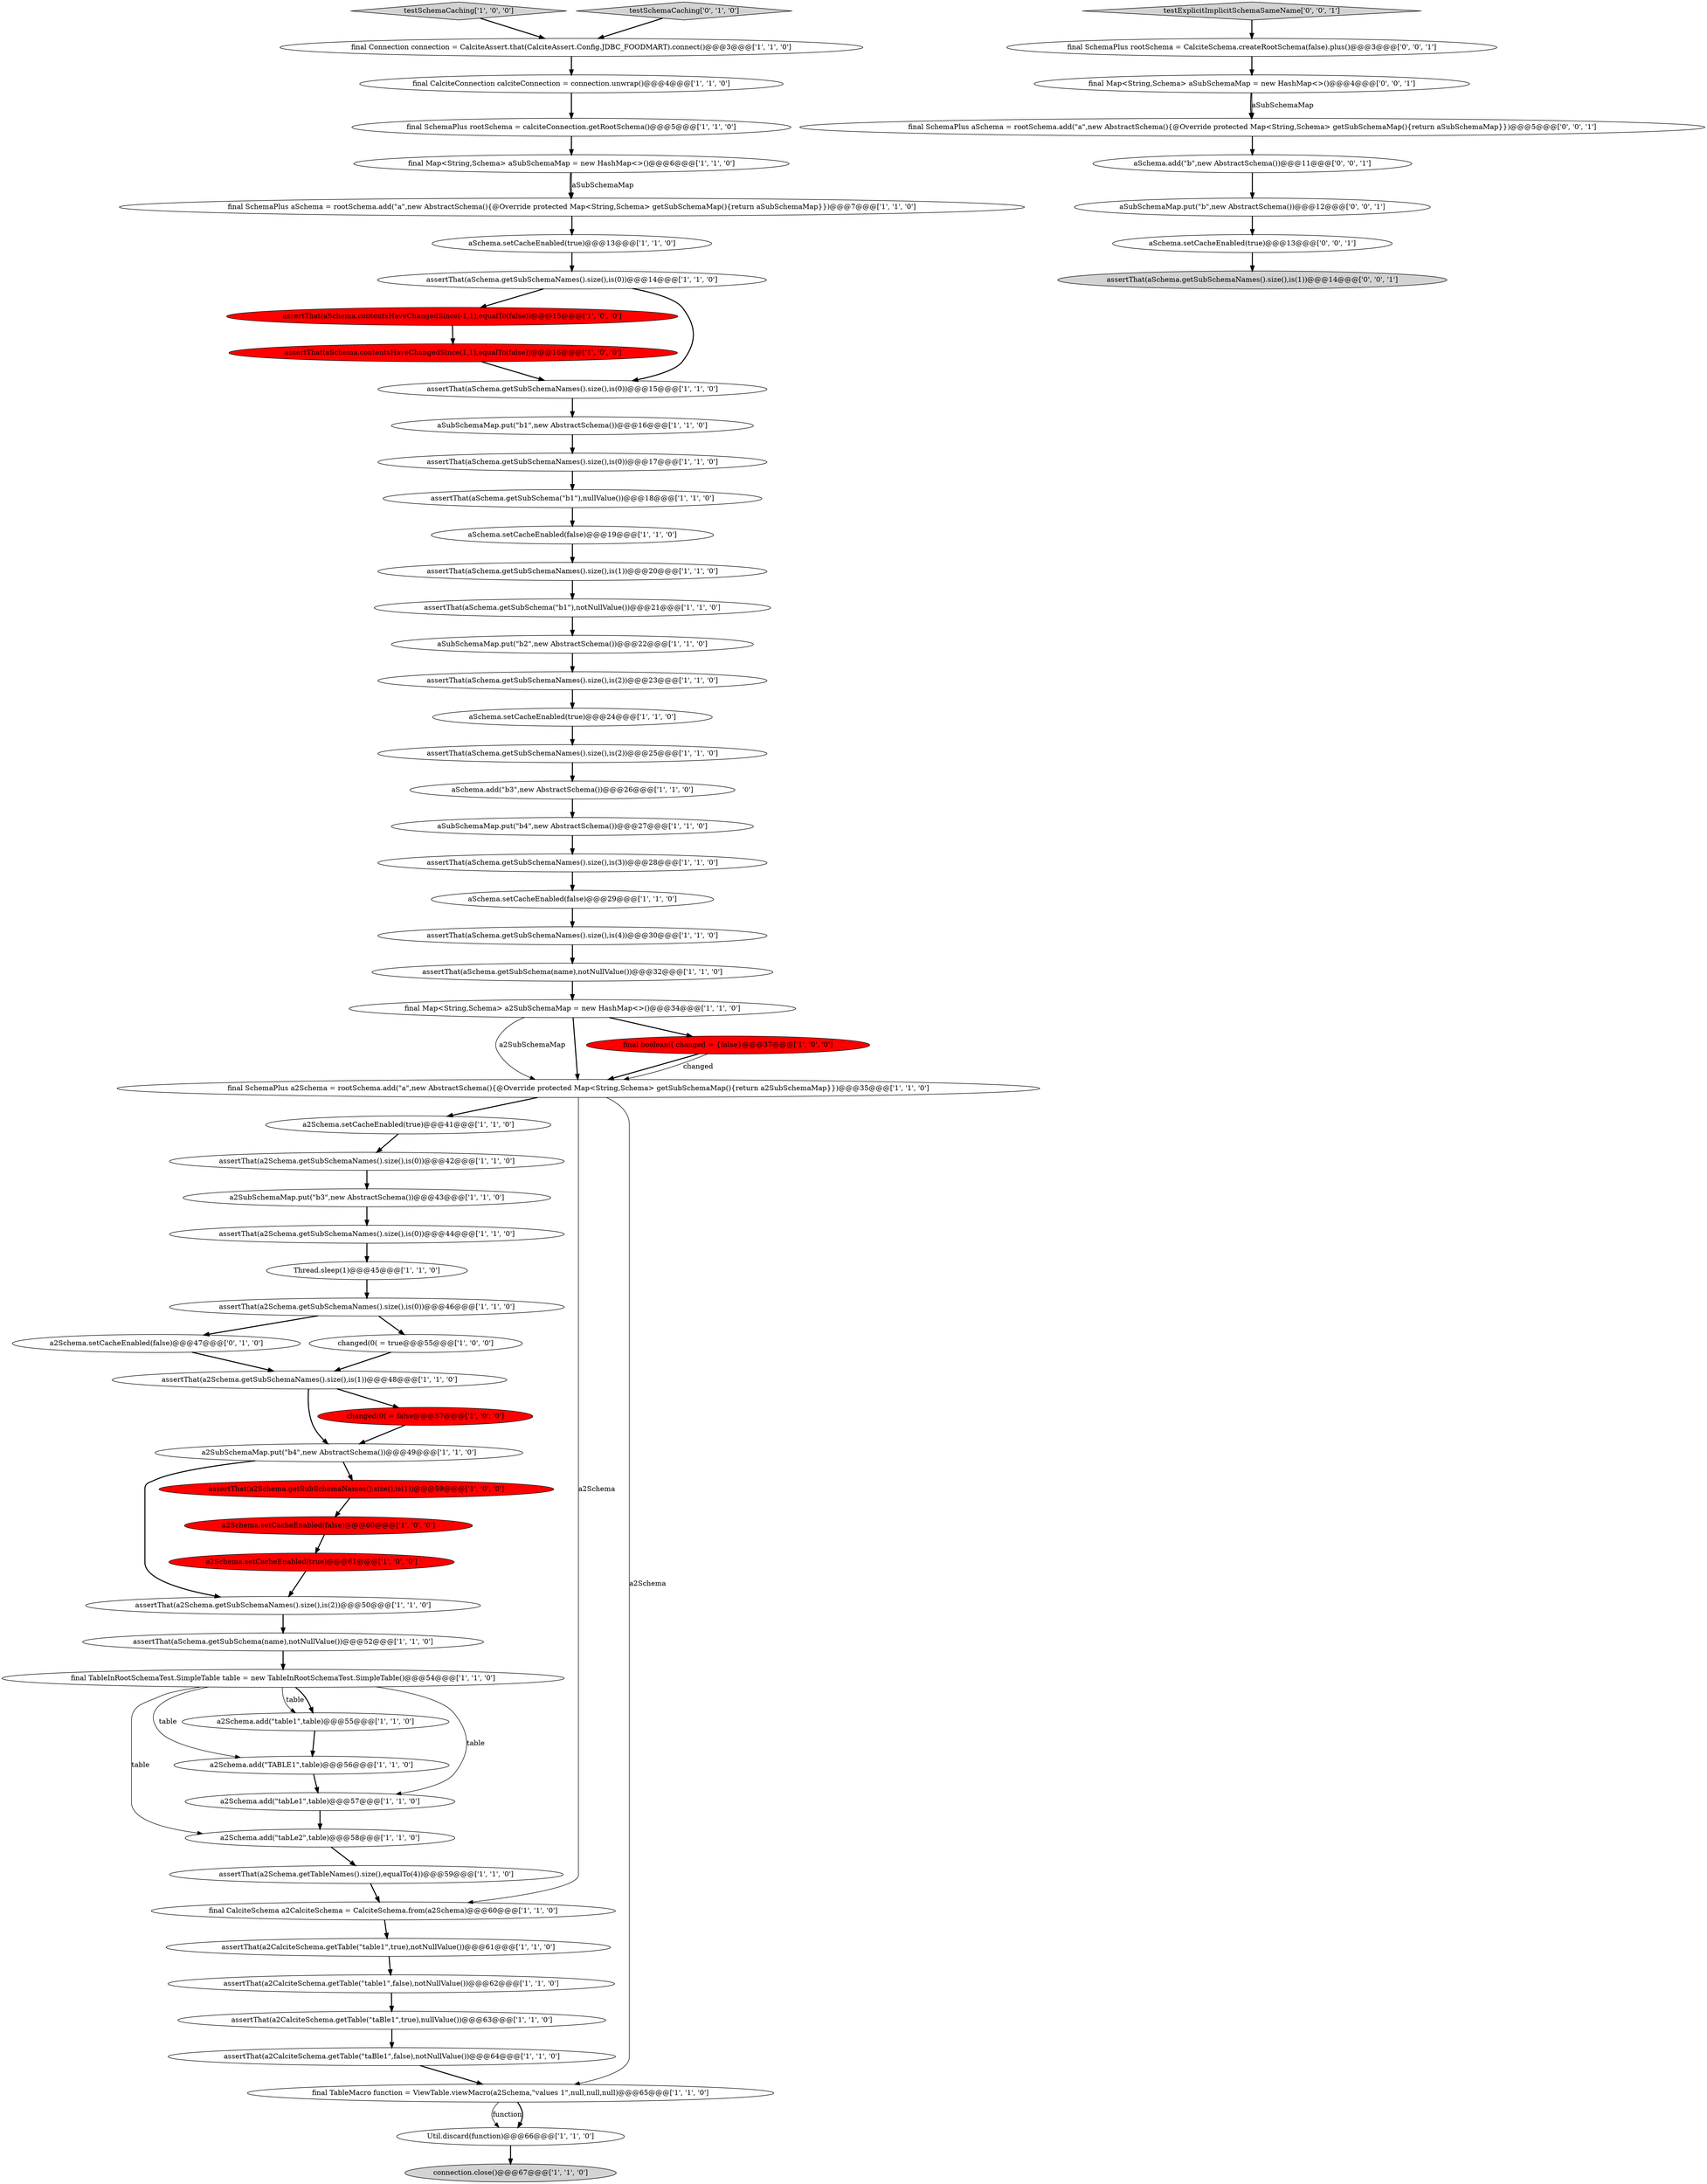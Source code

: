 digraph {
38 [style = filled, label = "aSubSchemaMap.put(\"b1\",new AbstractSchema())@@@16@@@['1', '1', '0']", fillcolor = white, shape = ellipse image = "AAA0AAABBB1BBB"];
67 [style = filled, label = "final SchemaPlus rootSchema = CalciteSchema.createRootSchema(false).plus()@@@3@@@['0', '0', '1']", fillcolor = white, shape = ellipse image = "AAA0AAABBB3BBB"];
68 [style = filled, label = "aSchema.setCacheEnabled(true)@@@13@@@['0', '0', '1']", fillcolor = white, shape = ellipse image = "AAA0AAABBB3BBB"];
8 [style = filled, label = "final SchemaPlus rootSchema = calciteConnection.getRootSchema()@@@5@@@['1', '1', '0']", fillcolor = white, shape = ellipse image = "AAA0AAABBB1BBB"];
10 [style = filled, label = "assertThat(aSchema.getSubSchemaNames().size(),is(2))@@@23@@@['1', '1', '0']", fillcolor = white, shape = ellipse image = "AAA0AAABBB1BBB"];
23 [style = filled, label = "assertThat(a2Schema.getSubSchemaNames().size(),is(0))@@@42@@@['1', '1', '0']", fillcolor = white, shape = ellipse image = "AAA0AAABBB1BBB"];
49 [style = filled, label = "testSchemaCaching['1', '0', '0']", fillcolor = lightgray, shape = diamond image = "AAA0AAABBB1BBB"];
19 [style = filled, label = "assertThat(a2Schema.getSubSchemaNames().size(),is(2))@@@50@@@['1', '1', '0']", fillcolor = white, shape = ellipse image = "AAA0AAABBB1BBB"];
47 [style = filled, label = "assertThat(a2CalciteSchema.getTable(\"taBle1\",false),notNullValue())@@@64@@@['1', '1', '0']", fillcolor = white, shape = ellipse image = "AAA0AAABBB1BBB"];
59 [style = filled, label = "testSchemaCaching['0', '1', '0']", fillcolor = lightgray, shape = diamond image = "AAA0AAABBB2BBB"];
3 [style = filled, label = "a2SubSchemaMap.put(\"b4\",new AbstractSchema())@@@49@@@['1', '1', '0']", fillcolor = white, shape = ellipse image = "AAA0AAABBB1BBB"];
2 [style = filled, label = "final Map<String,Schema> a2SubSchemaMap = new HashMap<>()@@@34@@@['1', '1', '0']", fillcolor = white, shape = ellipse image = "AAA0AAABBB1BBB"];
39 [style = filled, label = "a2Schema.setCacheEnabled(true)@@@41@@@['1', '1', '0']", fillcolor = white, shape = ellipse image = "AAA0AAABBB1BBB"];
43 [style = filled, label = "assertThat(aSchema.contentsHaveChangedSince(-1,1),equalTo(false))@@@15@@@['1', '0', '0']", fillcolor = red, shape = ellipse image = "AAA1AAABBB1BBB"];
21 [style = filled, label = "assertThat(aSchema.getSubSchemaNames().size(),is(0))@@@15@@@['1', '1', '0']", fillcolor = white, shape = ellipse image = "AAA0AAABBB1BBB"];
32 [style = filled, label = "assertThat(a2Schema.getSubSchemaNames().size(),is(1))@@@48@@@['1', '1', '0']", fillcolor = white, shape = ellipse image = "AAA0AAABBB1BBB"];
42 [style = filled, label = "aSchema.setCacheEnabled(true)@@@24@@@['1', '1', '0']", fillcolor = white, shape = ellipse image = "AAA0AAABBB1BBB"];
36 [style = filled, label = "final CalciteConnection calciteConnection = connection.unwrap()@@@4@@@['1', '1', '0']", fillcolor = white, shape = ellipse image = "AAA0AAABBB1BBB"];
12 [style = filled, label = "final CalciteSchema a2CalciteSchema = CalciteSchema.from(a2Schema)@@@60@@@['1', '1', '0']", fillcolor = white, shape = ellipse image = "AAA0AAABBB1BBB"];
25 [style = filled, label = "assertThat(aSchema.getSubSchemaNames().size(),is(0))@@@17@@@['1', '1', '0']", fillcolor = white, shape = ellipse image = "AAA0AAABBB1BBB"];
63 [style = filled, label = "assertThat(aSchema.getSubSchemaNames().size(),is(1))@@@14@@@['0', '0', '1']", fillcolor = lightgray, shape = ellipse image = "AAA0AAABBB3BBB"];
26 [style = filled, label = "assertThat(a2CalciteSchema.getTable(\"taBle1\",true),nullValue())@@@63@@@['1', '1', '0']", fillcolor = white, shape = ellipse image = "AAA0AAABBB1BBB"];
1 [style = filled, label = "assertThat(aSchema.getSubSchema(name),notNullValue())@@@52@@@['1', '1', '0']", fillcolor = white, shape = ellipse image = "AAA0AAABBB1BBB"];
17 [style = filled, label = "a2Schema.add(\"tabLe2\",table)@@@58@@@['1', '1', '0']", fillcolor = white, shape = ellipse image = "AAA0AAABBB1BBB"];
24 [style = filled, label = "assertThat(aSchema.getSubSchemaNames().size(),is(3))@@@28@@@['1', '1', '0']", fillcolor = white, shape = ellipse image = "AAA0AAABBB1BBB"];
53 [style = filled, label = "assertThat(a2Schema.getSubSchemaNames().size(),is(1))@@@59@@@['1', '0', '0']", fillcolor = red, shape = ellipse image = "AAA1AAABBB1BBB"];
27 [style = filled, label = "final Connection connection = CalciteAssert.that(CalciteAssert.Config.JDBC_FOODMART).connect()@@@3@@@['1', '1', '0']", fillcolor = white, shape = ellipse image = "AAA0AAABBB1BBB"];
45 [style = filled, label = "assertThat(aSchema.contentsHaveChangedSince(1,1),equalTo(false))@@@16@@@['1', '0', '0']", fillcolor = red, shape = ellipse image = "AAA1AAABBB1BBB"];
13 [style = filled, label = "a2Schema.add(\"TABLE1\",table)@@@56@@@['1', '1', '0']", fillcolor = white, shape = ellipse image = "AAA0AAABBB1BBB"];
62 [style = filled, label = "final Map<String,Schema> aSubSchemaMap = new HashMap<>()@@@4@@@['0', '0', '1']", fillcolor = white, shape = ellipse image = "AAA0AAABBB3BBB"];
31 [style = filled, label = "assertThat(aSchema.getSubSchemaNames().size(),is(1))@@@20@@@['1', '1', '0']", fillcolor = white, shape = ellipse image = "AAA0AAABBB1BBB"];
37 [style = filled, label = "aSchema.setCacheEnabled(false)@@@19@@@['1', '1', '0']", fillcolor = white, shape = ellipse image = "AAA0AAABBB1BBB"];
48 [style = filled, label = "assertThat(a2Schema.getSubSchemaNames().size(),is(0))@@@46@@@['1', '1', '0']", fillcolor = white, shape = ellipse image = "AAA0AAABBB1BBB"];
56 [style = filled, label = "assertThat(a2CalciteSchema.getTable(\"table1\",true),notNullValue())@@@61@@@['1', '1', '0']", fillcolor = white, shape = ellipse image = "AAA0AAABBB1BBB"];
5 [style = filled, label = "Thread.sleep(1)@@@45@@@['1', '1', '0']", fillcolor = white, shape = ellipse image = "AAA0AAABBB1BBB"];
11 [style = filled, label = "aSchema.add(\"b3\",new AbstractSchema())@@@26@@@['1', '1', '0']", fillcolor = white, shape = ellipse image = "AAA0AAABBB1BBB"];
41 [style = filled, label = "a2Schema.setCacheEnabled(true)@@@61@@@['1', '0', '0']", fillcolor = red, shape = ellipse image = "AAA1AAABBB1BBB"];
14 [style = filled, label = "assertThat(a2Schema.getSubSchemaNames().size(),is(0))@@@44@@@['1', '1', '0']", fillcolor = white, shape = ellipse image = "AAA0AAABBB1BBB"];
15 [style = filled, label = "a2Schema.setCacheEnabled(false)@@@60@@@['1', '0', '0']", fillcolor = red, shape = ellipse image = "AAA1AAABBB1BBB"];
50 [style = filled, label = "assertThat(aSchema.getSubSchema(\"b1\"),nullValue())@@@18@@@['1', '1', '0']", fillcolor = white, shape = ellipse image = "AAA0AAABBB1BBB"];
55 [style = filled, label = "final SchemaPlus a2Schema = rootSchema.add(\"a\",new AbstractSchema(){@Override protected Map<String,Schema> getSubSchemaMap(){return a2SubSchemaMap}})@@@35@@@['1', '1', '0']", fillcolor = white, shape = ellipse image = "AAA0AAABBB1BBB"];
64 [style = filled, label = "final SchemaPlus aSchema = rootSchema.add(\"a\",new AbstractSchema(){@Override protected Map<String,Schema> getSubSchemaMap(){return aSubSchemaMap}})@@@5@@@['0', '0', '1']", fillcolor = white, shape = ellipse image = "AAA0AAABBB3BBB"];
46 [style = filled, label = "assertThat(aSchema.getSubSchema(\"b1\"),notNullValue())@@@21@@@['1', '1', '0']", fillcolor = white, shape = ellipse image = "AAA0AAABBB1BBB"];
4 [style = filled, label = "assertThat(a2Schema.getTableNames().size(),equalTo(4))@@@59@@@['1', '1', '0']", fillcolor = white, shape = ellipse image = "AAA0AAABBB1BBB"];
35 [style = filled, label = "aSubSchemaMap.put(\"b2\",new AbstractSchema())@@@22@@@['1', '1', '0']", fillcolor = white, shape = ellipse image = "AAA0AAABBB1BBB"];
29 [style = filled, label = "aSchema.setCacheEnabled(false)@@@29@@@['1', '1', '0']", fillcolor = white, shape = ellipse image = "AAA0AAABBB1BBB"];
0 [style = filled, label = "assertThat(a2CalciteSchema.getTable(\"table1\",false),notNullValue())@@@62@@@['1', '1', '0']", fillcolor = white, shape = ellipse image = "AAA0AAABBB1BBB"];
61 [style = filled, label = "aSchema.add(\"b\",new AbstractSchema())@@@11@@@['0', '0', '1']", fillcolor = white, shape = ellipse image = "AAA0AAABBB3BBB"];
30 [style = filled, label = "final SchemaPlus aSchema = rootSchema.add(\"a\",new AbstractSchema(){@Override protected Map<String,Schema> getSubSchemaMap(){return aSubSchemaMap}})@@@7@@@['1', '1', '0']", fillcolor = white, shape = ellipse image = "AAA0AAABBB1BBB"];
34 [style = filled, label = "a2Schema.add(\"table1\",table)@@@55@@@['1', '1', '0']", fillcolor = white, shape = ellipse image = "AAA0AAABBB1BBB"];
22 [style = filled, label = "a2SubSchemaMap.put(\"b3\",new AbstractSchema())@@@43@@@['1', '1', '0']", fillcolor = white, shape = ellipse image = "AAA0AAABBB1BBB"];
58 [style = filled, label = "final boolean(( changed = {false}@@@37@@@['1', '0', '0']", fillcolor = red, shape = ellipse image = "AAA1AAABBB1BBB"];
60 [style = filled, label = "a2Schema.setCacheEnabled(false)@@@47@@@['0', '1', '0']", fillcolor = white, shape = ellipse image = "AAA0AAABBB2BBB"];
9 [style = filled, label = "changed(0( = false@@@57@@@['1', '0', '0']", fillcolor = red, shape = ellipse image = "AAA1AAABBB1BBB"];
20 [style = filled, label = "final TableMacro function = ViewTable.viewMacro(a2Schema,\"values 1\",null,null,null)@@@65@@@['1', '1', '0']", fillcolor = white, shape = ellipse image = "AAA0AAABBB1BBB"];
57 [style = filled, label = "connection.close()@@@67@@@['1', '1', '0']", fillcolor = lightgray, shape = ellipse image = "AAA0AAABBB1BBB"];
18 [style = filled, label = "assertThat(aSchema.getSubSchemaNames().size(),is(2))@@@25@@@['1', '1', '0']", fillcolor = white, shape = ellipse image = "AAA0AAABBB1BBB"];
6 [style = filled, label = "assertThat(aSchema.getSubSchema(name),notNullValue())@@@32@@@['1', '1', '0']", fillcolor = white, shape = ellipse image = "AAA0AAABBB1BBB"];
33 [style = filled, label = "assertThat(aSchema.getSubSchemaNames().size(),is(0))@@@14@@@['1', '1', '0']", fillcolor = white, shape = ellipse image = "AAA0AAABBB1BBB"];
40 [style = filled, label = "changed(0( = true@@@55@@@['1', '0', '0']", fillcolor = white, shape = ellipse image = "AAA0AAABBB1BBB"];
52 [style = filled, label = "assertThat(aSchema.getSubSchemaNames().size(),is(4))@@@30@@@['1', '1', '0']", fillcolor = white, shape = ellipse image = "AAA0AAABBB1BBB"];
65 [style = filled, label = "testExplicitImplicitSchemaSameName['0', '0', '1']", fillcolor = lightgray, shape = diamond image = "AAA0AAABBB3BBB"];
7 [style = filled, label = "a2Schema.add(\"tabLe1\",table)@@@57@@@['1', '1', '0']", fillcolor = white, shape = ellipse image = "AAA0AAABBB1BBB"];
51 [style = filled, label = "Util.discard(function)@@@66@@@['1', '1', '0']", fillcolor = white, shape = ellipse image = "AAA0AAABBB1BBB"];
66 [style = filled, label = "aSubSchemaMap.put(\"b\",new AbstractSchema())@@@12@@@['0', '0', '1']", fillcolor = white, shape = ellipse image = "AAA0AAABBB3BBB"];
16 [style = filled, label = "aSchema.setCacheEnabled(true)@@@13@@@['1', '1', '0']", fillcolor = white, shape = ellipse image = "AAA0AAABBB1BBB"];
28 [style = filled, label = "aSubSchemaMap.put(\"b4\",new AbstractSchema())@@@27@@@['1', '1', '0']", fillcolor = white, shape = ellipse image = "AAA0AAABBB1BBB"];
54 [style = filled, label = "final Map<String,Schema> aSubSchemaMap = new HashMap<>()@@@6@@@['1', '1', '0']", fillcolor = white, shape = ellipse image = "AAA0AAABBB1BBB"];
44 [style = filled, label = "final TableInRootSchemaTest.SimpleTable table = new TableInRootSchemaTest.SimpleTable()@@@54@@@['1', '1', '0']", fillcolor = white, shape = ellipse image = "AAA0AAABBB1BBB"];
11->28 [style = bold, label=""];
59->27 [style = bold, label=""];
42->18 [style = bold, label=""];
44->34 [style = solid, label="table"];
61->66 [style = bold, label=""];
27->36 [style = bold, label=""];
65->67 [style = bold, label=""];
7->17 [style = bold, label=""];
0->26 [style = bold, label=""];
1->44 [style = bold, label=""];
41->19 [style = bold, label=""];
44->13 [style = solid, label="table"];
50->37 [style = bold, label=""];
68->63 [style = bold, label=""];
18->11 [style = bold, label=""];
34->13 [style = bold, label=""];
66->68 [style = bold, label=""];
44->17 [style = solid, label="table"];
26->47 [style = bold, label=""];
60->32 [style = bold, label=""];
54->30 [style = bold, label=""];
56->0 [style = bold, label=""];
55->20 [style = solid, label="a2Schema"];
24->29 [style = bold, label=""];
49->27 [style = bold, label=""];
2->58 [style = bold, label=""];
58->55 [style = bold, label=""];
48->60 [style = bold, label=""];
55->39 [style = bold, label=""];
62->64 [style = bold, label=""];
20->51 [style = solid, label="function"];
62->64 [style = solid, label="aSubSchemaMap"];
58->55 [style = solid, label="changed"];
48->40 [style = bold, label=""];
43->45 [style = bold, label=""];
29->52 [style = bold, label=""];
3->53 [style = bold, label=""];
21->38 [style = bold, label=""];
67->62 [style = bold, label=""];
6->2 [style = bold, label=""];
2->55 [style = solid, label="a2SubSchemaMap"];
32->9 [style = bold, label=""];
55->12 [style = solid, label="a2Schema"];
19->1 [style = bold, label=""];
54->30 [style = solid, label="aSubSchemaMap"];
23->22 [style = bold, label=""];
10->42 [style = bold, label=""];
3->19 [style = bold, label=""];
37->31 [style = bold, label=""];
16->33 [style = bold, label=""];
12->56 [style = bold, label=""];
13->7 [style = bold, label=""];
20->51 [style = bold, label=""];
39->23 [style = bold, label=""];
33->43 [style = bold, label=""];
47->20 [style = bold, label=""];
46->35 [style = bold, label=""];
52->6 [style = bold, label=""];
44->34 [style = bold, label=""];
40->32 [style = bold, label=""];
5->48 [style = bold, label=""];
36->8 [style = bold, label=""];
38->25 [style = bold, label=""];
28->24 [style = bold, label=""];
9->3 [style = bold, label=""];
45->21 [style = bold, label=""];
53->15 [style = bold, label=""];
15->41 [style = bold, label=""];
35->10 [style = bold, label=""];
4->12 [style = bold, label=""];
64->61 [style = bold, label=""];
31->46 [style = bold, label=""];
51->57 [style = bold, label=""];
8->54 [style = bold, label=""];
22->14 [style = bold, label=""];
30->16 [style = bold, label=""];
25->50 [style = bold, label=""];
33->21 [style = bold, label=""];
32->3 [style = bold, label=""];
44->7 [style = solid, label="table"];
17->4 [style = bold, label=""];
2->55 [style = bold, label=""];
14->5 [style = bold, label=""];
}

